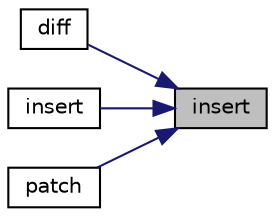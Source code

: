 digraph "insert"
{
 // LATEX_PDF_SIZE
  edge [fontname="Helvetica",fontsize="10",labelfontname="Helvetica",labelfontsize="10"];
  node [fontname="Helvetica",fontsize="10",shape=record];
  rankdir="RL";
  Node1 [label="insert",height=0.2,width=0.4,color="black", fillcolor="grey75", style="filled", fontcolor="black",tooltip="inserts element"];
  Node1 -> Node2 [dir="back",color="midnightblue",fontsize="10",style="solid",fontname="Helvetica"];
  Node2 [label="diff",height=0.2,width=0.4,color="black", fillcolor="white", style="filled",URL="$classnlohmann_1_1basic__json.html#a2fb1e92221746ff32c5f5c8ff1e7a7f7",tooltip="creates a diff as a JSON patch"];
  Node1 -> Node3 [dir="back",color="midnightblue",fontsize="10",style="solid",fontname="Helvetica"];
  Node3 [label="insert",height=0.2,width=0.4,color="black", fillcolor="white", style="filled",URL="$classnlohmann_1_1basic__json.html#a3558f3419aa799071e6ce6114da3d2ec",tooltip="inserts element"];
  Node1 -> Node4 [dir="back",color="midnightblue",fontsize="10",style="solid",fontname="Helvetica"];
  Node4 [label="patch",height=0.2,width=0.4,color="black", fillcolor="white", style="filled",URL="$classnlohmann_1_1basic__json.html#a614dd03ce3e99e79c52bedcf55945645",tooltip="applies a JSON patch"];
}
